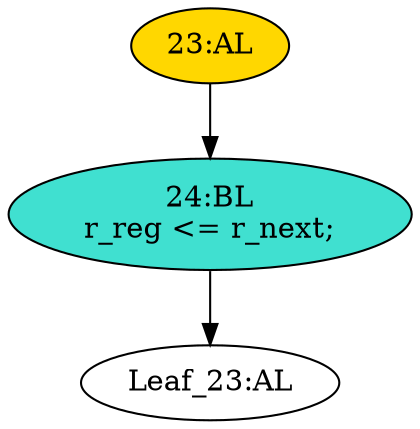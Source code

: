 strict digraph "" {
	node [label="\N"];
	"24:BL"	[ast="<pyverilog.vparser.ast.Block object at 0x7f1b7fd5cc90>",
		fillcolor=turquoise,
		label="24:BL
r_reg <= r_next;",
		statements="[<pyverilog.vparser.ast.NonblockingSubstitution object at 0x7f1b7fd5cb10>]",
		style=filled,
		typ=Block];
	"Leaf_23:AL"	[def_var="['r_reg']",
		label="Leaf_23:AL"];
	"24:BL" -> "Leaf_23:AL"	[cond="[]",
		lineno=None];
	"23:AL"	[ast="<pyverilog.vparser.ast.Always object at 0x7f1b7fd5ccd0>",
		clk_sens=True,
		fillcolor=gold,
		label="23:AL",
		sens="['clk']",
		statements="[]",
		style=filled,
		typ=Always,
		use_var="['r_next']"];
	"23:AL" -> "24:BL"	[cond="[]",
		lineno=None];
}
